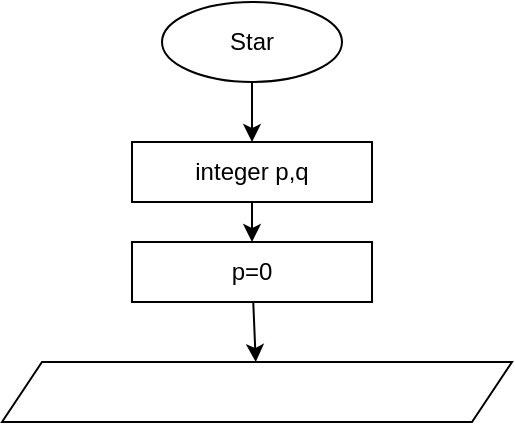 <mxfile>
    <diagram id="Gn-oafF22vQlk1J1ggDd" name="Page-1">
        <mxGraphModel dx="650" dy="259" grid="1" gridSize="10" guides="1" tooltips="1" connect="1" arrows="1" fold="1" page="1" pageScale="1" pageWidth="850" pageHeight="1100" math="0" shadow="0">
            <root>
                <mxCell id="0"/>
                <mxCell id="1" parent="0"/>
                <mxCell id="4" value="" style="edgeStyle=none;html=1;" edge="1" parent="1" source="2" target="3">
                    <mxGeometry relative="1" as="geometry"/>
                </mxCell>
                <mxCell id="2" value="Star" style="ellipse;whiteSpace=wrap;html=1;" vertex="1" parent="1">
                    <mxGeometry x="290" y="70" width="90" height="40" as="geometry"/>
                </mxCell>
                <mxCell id="6" value="" style="edgeStyle=none;html=1;" edge="1" parent="1" source="3" target="5">
                    <mxGeometry relative="1" as="geometry"/>
                </mxCell>
                <mxCell id="3" value="integer p,q" style="whiteSpace=wrap;html=1;" vertex="1" parent="1">
                    <mxGeometry x="275" y="140" width="120" height="30" as="geometry"/>
                </mxCell>
                <mxCell id="8" value="" style="edgeStyle=none;html=1;" edge="1" parent="1" source="5" target="7">
                    <mxGeometry relative="1" as="geometry"/>
                </mxCell>
                <mxCell id="5" value="p=0" style="whiteSpace=wrap;html=1;" vertex="1" parent="1">
                    <mxGeometry x="275" y="190" width="120" height="30" as="geometry"/>
                </mxCell>
                <mxCell id="7" value="" style="shape=parallelogram;perimeter=parallelogramPerimeter;whiteSpace=wrap;html=1;fixedSize=1;" vertex="1" parent="1">
                    <mxGeometry x="210" y="250" width="255" height="30" as="geometry"/>
                </mxCell>
            </root>
        </mxGraphModel>
    </diagram>
</mxfile>